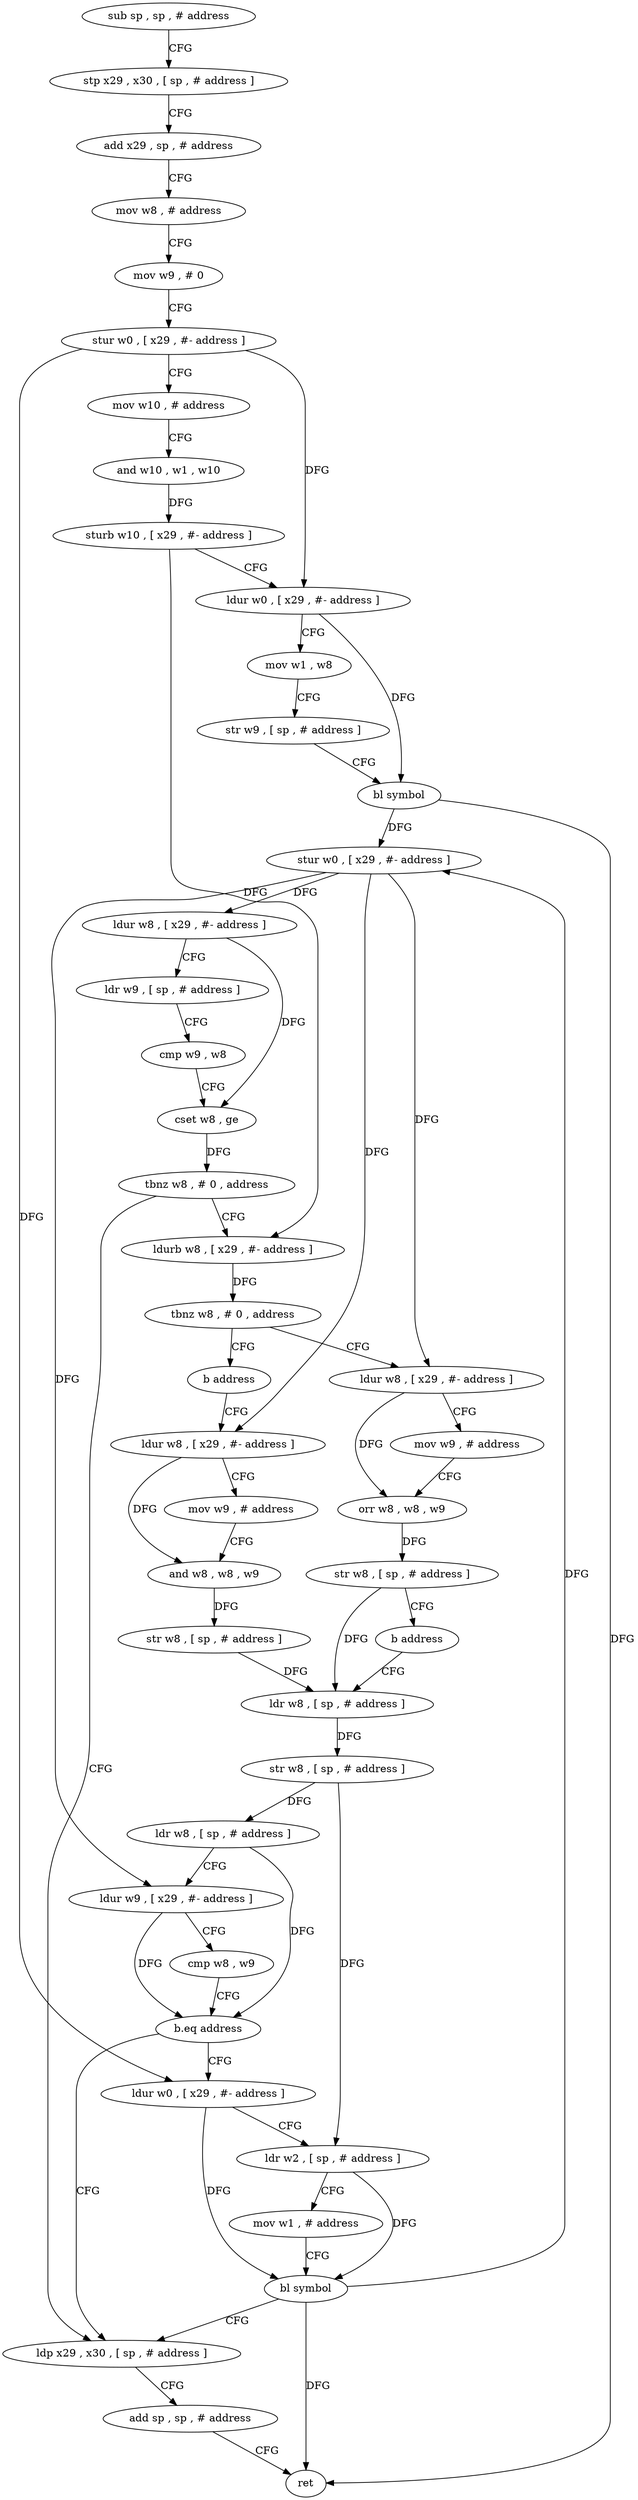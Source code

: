 digraph "func" {
"4209700" [label = "sub sp , sp , # address" ]
"4209704" [label = "stp x29 , x30 , [ sp , # address ]" ]
"4209708" [label = "add x29 , sp , # address" ]
"4209712" [label = "mov w8 , # address" ]
"4209716" [label = "mov w9 , # 0" ]
"4209720" [label = "stur w0 , [ x29 , #- address ]" ]
"4209724" [label = "mov w10 , # address" ]
"4209728" [label = "and w10 , w1 , w10" ]
"4209732" [label = "sturb w10 , [ x29 , #- address ]" ]
"4209736" [label = "ldur w0 , [ x29 , #- address ]" ]
"4209740" [label = "mov w1 , w8" ]
"4209744" [label = "str w9 , [ sp , # address ]" ]
"4209748" [label = "bl symbol" ]
"4209752" [label = "stur w0 , [ x29 , #- address ]" ]
"4209756" [label = "ldur w8 , [ x29 , #- address ]" ]
"4209760" [label = "ldr w9 , [ sp , # address ]" ]
"4209764" [label = "cmp w9 , w8" ]
"4209768" [label = "cset w8 , ge" ]
"4209772" [label = "tbnz w8 , # 0 , address" ]
"4209864" [label = "ldp x29 , x30 , [ sp , # address ]" ]
"4209776" [label = "ldurb w8 , [ x29 , #- address ]" ]
"4209868" [label = "add sp , sp , # address" ]
"4209872" [label = "ret" ]
"4209780" [label = "tbnz w8 , # 0 , address" ]
"4209788" [label = "ldur w8 , [ x29 , #- address ]" ]
"4209784" [label = "b address" ]
"4209792" [label = "mov w9 , # address" ]
"4209796" [label = "orr w8 , w8 , w9" ]
"4209800" [label = "str w8 , [ sp , # address ]" ]
"4209804" [label = "b address" ]
"4209824" [label = "ldr w8 , [ sp , # address ]" ]
"4209808" [label = "ldur w8 , [ x29 , #- address ]" ]
"4209828" [label = "str w8 , [ sp , # address ]" ]
"4209832" [label = "ldr w8 , [ sp , # address ]" ]
"4209836" [label = "ldur w9 , [ x29 , #- address ]" ]
"4209840" [label = "cmp w8 , w9" ]
"4209844" [label = "b.eq address" ]
"4209848" [label = "ldur w0 , [ x29 , #- address ]" ]
"4209812" [label = "mov w9 , # address" ]
"4209816" [label = "and w8 , w8 , w9" ]
"4209820" [label = "str w8 , [ sp , # address ]" ]
"4209852" [label = "ldr w2 , [ sp , # address ]" ]
"4209856" [label = "mov w1 , # address" ]
"4209860" [label = "bl symbol" ]
"4209700" -> "4209704" [ label = "CFG" ]
"4209704" -> "4209708" [ label = "CFG" ]
"4209708" -> "4209712" [ label = "CFG" ]
"4209712" -> "4209716" [ label = "CFG" ]
"4209716" -> "4209720" [ label = "CFG" ]
"4209720" -> "4209724" [ label = "CFG" ]
"4209720" -> "4209736" [ label = "DFG" ]
"4209720" -> "4209848" [ label = "DFG" ]
"4209724" -> "4209728" [ label = "CFG" ]
"4209728" -> "4209732" [ label = "DFG" ]
"4209732" -> "4209736" [ label = "CFG" ]
"4209732" -> "4209776" [ label = "DFG" ]
"4209736" -> "4209740" [ label = "CFG" ]
"4209736" -> "4209748" [ label = "DFG" ]
"4209740" -> "4209744" [ label = "CFG" ]
"4209744" -> "4209748" [ label = "CFG" ]
"4209748" -> "4209752" [ label = "DFG" ]
"4209748" -> "4209872" [ label = "DFG" ]
"4209752" -> "4209756" [ label = "DFG" ]
"4209752" -> "4209788" [ label = "DFG" ]
"4209752" -> "4209836" [ label = "DFG" ]
"4209752" -> "4209808" [ label = "DFG" ]
"4209756" -> "4209760" [ label = "CFG" ]
"4209756" -> "4209768" [ label = "DFG" ]
"4209760" -> "4209764" [ label = "CFG" ]
"4209764" -> "4209768" [ label = "CFG" ]
"4209768" -> "4209772" [ label = "DFG" ]
"4209772" -> "4209864" [ label = "CFG" ]
"4209772" -> "4209776" [ label = "CFG" ]
"4209864" -> "4209868" [ label = "CFG" ]
"4209776" -> "4209780" [ label = "DFG" ]
"4209868" -> "4209872" [ label = "CFG" ]
"4209780" -> "4209788" [ label = "CFG" ]
"4209780" -> "4209784" [ label = "CFG" ]
"4209788" -> "4209792" [ label = "CFG" ]
"4209788" -> "4209796" [ label = "DFG" ]
"4209784" -> "4209808" [ label = "CFG" ]
"4209792" -> "4209796" [ label = "CFG" ]
"4209796" -> "4209800" [ label = "DFG" ]
"4209800" -> "4209804" [ label = "CFG" ]
"4209800" -> "4209824" [ label = "DFG" ]
"4209804" -> "4209824" [ label = "CFG" ]
"4209824" -> "4209828" [ label = "DFG" ]
"4209808" -> "4209812" [ label = "CFG" ]
"4209808" -> "4209816" [ label = "DFG" ]
"4209828" -> "4209832" [ label = "DFG" ]
"4209828" -> "4209852" [ label = "DFG" ]
"4209832" -> "4209836" [ label = "CFG" ]
"4209832" -> "4209844" [ label = "DFG" ]
"4209836" -> "4209840" [ label = "CFG" ]
"4209836" -> "4209844" [ label = "DFG" ]
"4209840" -> "4209844" [ label = "CFG" ]
"4209844" -> "4209864" [ label = "CFG" ]
"4209844" -> "4209848" [ label = "CFG" ]
"4209848" -> "4209852" [ label = "CFG" ]
"4209848" -> "4209860" [ label = "DFG" ]
"4209812" -> "4209816" [ label = "CFG" ]
"4209816" -> "4209820" [ label = "DFG" ]
"4209820" -> "4209824" [ label = "DFG" ]
"4209852" -> "4209856" [ label = "CFG" ]
"4209852" -> "4209860" [ label = "DFG" ]
"4209856" -> "4209860" [ label = "CFG" ]
"4209860" -> "4209864" [ label = "CFG" ]
"4209860" -> "4209752" [ label = "DFG" ]
"4209860" -> "4209872" [ label = "DFG" ]
}
